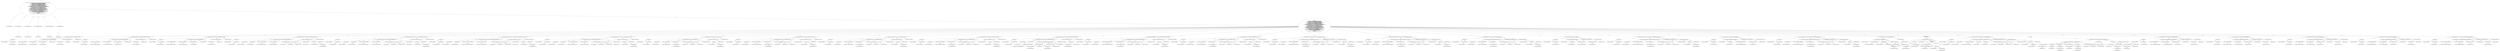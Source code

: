 digraph "Configuration#?,Properties,PrintStream" {
0 [label="2:CtVirtualElement@Configuration" shape=ellipse]
1 [label="2:CtParameterImpl@Properties aProps" shape=ellipse]
2 [label="2:CtTypeReferenceImpl@Properties" shape=ellipse]
3 [label="2:CtParameterImpl@PrintStream aLog" shape=ellipse]
4 [label="2:CtTypeReferenceImpl@PrintStream" shape=ellipse]
5 [label="3:CtTypeReferenceImpl@RESyntaxException" shape=ellipse]
6 [label="3:CtPackageReferenceImpl@" shape=ellipse]
7 [label="3:CtTypeReferenceImpl@FileNotFoundException" shape=ellipse]
8 [label="3:CtPackageReferenceImpl@" shape=ellipse]
9 [label="3:CtTypeReferenceImpl@IOException" shape=ellipse]
10 [label="3:CtPackageReferenceImpl@" shape=ellipse]
11 [label="4:CtExecutableReferenceImpl@setParamPat(<unknown>)" shape=ellipse]
12 [label="4:CtTypeReferenceImpl@null" shape=ellipse]
13 [label="4:CtVirtualElement@setParamPat" shape=ellipse]
14 [label="4:CtTypeAccessImpl@PlaceHold" shape=ellipse]
15 [label="4:CtTypeReferenceImpl@PlaceHold" shape=ellipse]
16 [label="4:CtThisAccessImpl@" shape=ellipse]
17 [label="4:CtTypeReferenceImpl@PlaceHold" shape=ellipse]
18 [label="4:CtExecutableReferenceImpl@getProperty()" shape=ellipse]
19 [label="4:CtTypeReferenceImpl@Properties" shape=ellipse]
20 [label="4:CtVirtualElement@getProperty" shape=ellipse]
21 [label="4:CtVariableReadImpl@aProps" shape=ellipse]
22 [label="4:CtParameterReferenceImpl@aProps" shape=ellipse]
23 [label="4:CtTypeAccessImpl@PARAMETER_PATTERN_PROP" shape=ellipse]
24 [label="4:CtTypeReferenceImpl@PARAMETER_PATTERN_PROP" shape=ellipse]
25 [label="4:CtTypeAccessImpl@PARAMETER_PATTERN" shape=ellipse]
26 [label="4:CtTypeReferenceImpl@PARAMETER_PATTERN" shape=ellipse]
27 [label="4:CtInvocationImpl@aProps.getProperty(PARAMETER_PATTERN_PROP, PARAMETER_PATTERN)" shape=ellipse]
28 [label="4:CtInvocationImpl@setParamPat(aProps.getProperty(PARAMETER_PATTERN_PROP, PARAMETER_PATTERN))" shape=ellipse]
29 [label="5:CtExecutableReferenceImpl@setStaticPat(<unknown>)" shape=ellipse]
30 [label="5:CtTypeReferenceImpl@null" shape=ellipse]
31 [label="5:CtVirtualElement@setStaticPat" shape=ellipse]
32 [label="5:CtTypeAccessImpl@PlaceHold" shape=ellipse]
33 [label="5:CtTypeReferenceImpl@PlaceHold" shape=ellipse]
34 [label="5:CtThisAccessImpl@" shape=ellipse]
35 [label="5:CtTypeReferenceImpl@PlaceHold" shape=ellipse]
36 [label="5:CtExecutableReferenceImpl@getProperty()" shape=ellipse]
37 [label="5:CtTypeReferenceImpl@Properties" shape=ellipse]
38 [label="5:CtVirtualElement@getProperty" shape=ellipse]
39 [label="5:CtVariableReadImpl@aProps" shape=ellipse]
40 [label="5:CtParameterReferenceImpl@aProps" shape=ellipse]
41 [label="5:CtTypeAccessImpl@STATIC_PATTERN_PROP" shape=ellipse]
42 [label="5:CtTypeReferenceImpl@STATIC_PATTERN_PROP" shape=ellipse]
43 [label="5:CtTypeAccessImpl@STATIC_PATTERN" shape=ellipse]
44 [label="5:CtTypeReferenceImpl@STATIC_PATTERN" shape=ellipse]
45 [label="5:CtInvocationImpl@aProps.getProperty(STATIC_PATTERN_PROP, STATIC_PATTERN)" shape=ellipse]
46 [label="5:CtInvocationImpl@setStaticPat(aProps.getProperty(STATIC_PATTERN_PROP, STATIC_PATTERN))" shape=ellipse]
47 [label="6:CtExecutableReferenceImpl@setStaticFinalPat(<unknown>)" shape=ellipse]
48 [label="6:CtTypeReferenceImpl@null" shape=ellipse]
49 [label="6:CtVirtualElement@setStaticFinalPat" shape=ellipse]
50 [label="6:CtTypeAccessImpl@PlaceHold" shape=ellipse]
51 [label="6:CtTypeReferenceImpl@PlaceHold" shape=ellipse]
52 [label="6:CtThisAccessImpl@" shape=ellipse]
53 [label="6:CtTypeReferenceImpl@PlaceHold" shape=ellipse]
54 [label="6:CtExecutableReferenceImpl@getProperty()" shape=ellipse]
55 [label="6:CtTypeReferenceImpl@Properties" shape=ellipse]
56 [label="6:CtVirtualElement@getProperty" shape=ellipse]
57 [label="6:CtVariableReadImpl@aProps" shape=ellipse]
58 [label="6:CtParameterReferenceImpl@aProps" shape=ellipse]
59 [label="6:CtTypeAccessImpl@CONST_PATTERN_PROP" shape=ellipse]
60 [label="6:CtTypeReferenceImpl@CONST_PATTERN_PROP" shape=ellipse]
61 [label="6:CtTypeAccessImpl@CONST_PATTERN" shape=ellipse]
62 [label="6:CtTypeReferenceImpl@CONST_PATTERN" shape=ellipse]
63 [label="6:CtInvocationImpl@aProps.getProperty(CONST_PATTERN_PROP, CONST_PATTERN)" shape=ellipse]
64 [label="6:CtInvocationImpl@setStaticFinalPat(aProps.getProperty(CONST_PATTERN_PROP, CONST_PATTERN))" shape=ellipse]
65 [label="7:CtExecutableReferenceImpl@setMemberPat(<unknown>)" shape=ellipse]
66 [label="7:CtTypeReferenceImpl@null" shape=ellipse]
67 [label="7:CtVirtualElement@setMemberPat" shape=ellipse]
68 [label="7:CtTypeAccessImpl@PlaceHold" shape=ellipse]
69 [label="7:CtTypeReferenceImpl@PlaceHold" shape=ellipse]
70 [label="7:CtThisAccessImpl@" shape=ellipse]
71 [label="7:CtTypeReferenceImpl@PlaceHold" shape=ellipse]
72 [label="7:CtExecutableReferenceImpl@getProperty()" shape=ellipse]
73 [label="7:CtTypeReferenceImpl@Properties" shape=ellipse]
74 [label="7:CtVirtualElement@getProperty" shape=ellipse]
75 [label="7:CtVariableReadImpl@aProps" shape=ellipse]
76 [label="7:CtParameterReferenceImpl@aProps" shape=ellipse]
77 [label="7:CtTypeAccessImpl@MEMBER_PATTERN_PROP" shape=ellipse]
78 [label="7:CtTypeReferenceImpl@MEMBER_PATTERN_PROP" shape=ellipse]
79 [label="7:CtTypeAccessImpl@MEMBER_PATTERN" shape=ellipse]
80 [label="7:CtTypeReferenceImpl@MEMBER_PATTERN" shape=ellipse]
81 [label="7:CtInvocationImpl@aProps.getProperty(MEMBER_PATTERN_PROP, MEMBER_PATTERN)" shape=ellipse]
82 [label="7:CtInvocationImpl@setMemberPat(aProps.getProperty(MEMBER_PATTERN_PROP, MEMBER_PATTERN))" shape=ellipse]
83 [label="8:CtExecutableReferenceImpl@setPublicMemberPat(<unknown>)" shape=ellipse]
84 [label="8:CtTypeReferenceImpl@null" shape=ellipse]
85 [label="8:CtVirtualElement@setPublicMemberPat" shape=ellipse]
86 [label="8:CtTypeAccessImpl@PlaceHold" shape=ellipse]
87 [label="8:CtTypeReferenceImpl@PlaceHold" shape=ellipse]
88 [label="8:CtThisAccessImpl@" shape=ellipse]
89 [label="8:CtTypeReferenceImpl@PlaceHold" shape=ellipse]
90 [label="8:CtExecutableReferenceImpl@getProperty()" shape=ellipse]
91 [label="8:CtTypeReferenceImpl@Properties" shape=ellipse]
92 [label="8:CtVirtualElement@getProperty" shape=ellipse]
93 [label="8:CtVariableReadImpl@aProps" shape=ellipse]
94 [label="8:CtParameterReferenceImpl@aProps" shape=ellipse]
95 [label="8:CtTypeAccessImpl@PUBLIC_MEMBER_PATTERN_PROP" shape=ellipse]
96 [label="8:CtTypeReferenceImpl@PUBLIC_MEMBER_PATTERN_PROP" shape=ellipse]
97 [label="8:CtTypeAccessImpl@PUBLIC_MEMBER_PATTERN" shape=ellipse]
98 [label="8:CtTypeReferenceImpl@PUBLIC_MEMBER_PATTERN" shape=ellipse]
99 [label="8:CtInvocationImpl@aProps.getProperty(PUBLIC_MEMBER_PATTERN_PROP, PUBLIC_MEMBER_PATTERN)" shape=ellipse]
100 [label="8:CtInvocationImpl@setPublicMemberPat(aProps.getProperty(PUBLIC_MEMBER_PATTERN_PROP, PUBLIC_MEMBER_PATTERN))" shape=ellipse]
101 [label="9:CtExecutableReferenceImpl@setTypePat(<unknown>)" shape=ellipse]
102 [label="9:CtTypeReferenceImpl@null" shape=ellipse]
103 [label="9:CtVirtualElement@setTypePat" shape=ellipse]
104 [label="9:CtTypeAccessImpl@PlaceHold" shape=ellipse]
105 [label="9:CtTypeReferenceImpl@PlaceHold" shape=ellipse]
106 [label="9:CtThisAccessImpl@" shape=ellipse]
107 [label="9:CtTypeReferenceImpl@PlaceHold" shape=ellipse]
108 [label="9:CtExecutableReferenceImpl@getProperty()" shape=ellipse]
109 [label="9:CtTypeReferenceImpl@Properties" shape=ellipse]
110 [label="9:CtVirtualElement@getProperty" shape=ellipse]
111 [label="9:CtVariableReadImpl@aProps" shape=ellipse]
112 [label="9:CtParameterReferenceImpl@aProps" shape=ellipse]
113 [label="9:CtTypeAccessImpl@TYPE_PATTERN_PROP" shape=ellipse]
114 [label="9:CtTypeReferenceImpl@TYPE_PATTERN_PROP" shape=ellipse]
115 [label="9:CtTypeAccessImpl@TYPE_PATTERN" shape=ellipse]
116 [label="9:CtTypeReferenceImpl@TYPE_PATTERN" shape=ellipse]
117 [label="9:CtInvocationImpl@aProps.getProperty(TYPE_PATTERN_PROP, TYPE_PATTERN)" shape=ellipse]
118 [label="9:CtInvocationImpl@setTypePat(aProps.getProperty(TYPE_PATTERN_PROP, TYPE_PATTERN))" shape=ellipse]
119 [label="10:CtExecutableReferenceImpl@setLocalVarPat(<unknown>)" shape=ellipse]
120 [label="10:CtTypeReferenceImpl@null" shape=ellipse]
121 [label="10:CtVirtualElement@setLocalVarPat" shape=ellipse]
122 [label="10:CtTypeAccessImpl@PlaceHold" shape=ellipse]
123 [label="10:CtTypeReferenceImpl@PlaceHold" shape=ellipse]
124 [label="10:CtThisAccessImpl@" shape=ellipse]
125 [label="10:CtTypeReferenceImpl@PlaceHold" shape=ellipse]
126 [label="10:CtExecutableReferenceImpl@getProperty()" shape=ellipse]
127 [label="10:CtTypeReferenceImpl@Properties" shape=ellipse]
128 [label="10:CtVirtualElement@getProperty" shape=ellipse]
129 [label="10:CtVariableReadImpl@aProps" shape=ellipse]
130 [label="10:CtParameterReferenceImpl@aProps" shape=ellipse]
131 [label="10:CtTypeAccessImpl@LOCAL_VAR_PATTERN_PROP" shape=ellipse]
132 [label="10:CtTypeReferenceImpl@LOCAL_VAR_PATTERN_PROP" shape=ellipse]
133 [label="10:CtTypeAccessImpl@LOCAL_VAR_PATTERN" shape=ellipse]
134 [label="10:CtTypeReferenceImpl@LOCAL_VAR_PATTERN" shape=ellipse]
135 [label="10:CtInvocationImpl@aProps.getProperty(LOCAL_VAR_PATTERN_PROP, LOCAL_VAR_PATTERN)" shape=ellipse]
136 [label="10:CtInvocationImpl@setLocalVarPat(aProps.getProperty(LOCAL_VAR_PATTERN_PROP, LOCAL_VAR_PATTERN))" shape=ellipse]
137 [label="11:CtExecutableReferenceImpl@setMethodPat(<unknown>)" shape=ellipse]
138 [label="11:CtTypeReferenceImpl@null" shape=ellipse]
139 [label="11:CtVirtualElement@setMethodPat" shape=ellipse]
140 [label="11:CtTypeAccessImpl@PlaceHold" shape=ellipse]
141 [label="11:CtTypeReferenceImpl@PlaceHold" shape=ellipse]
142 [label="11:CtThisAccessImpl@" shape=ellipse]
143 [label="11:CtTypeReferenceImpl@PlaceHold" shape=ellipse]
144 [label="11:CtExecutableReferenceImpl@getProperty()" shape=ellipse]
145 [label="11:CtTypeReferenceImpl@Properties" shape=ellipse]
146 [label="11:CtVirtualElement@getProperty" shape=ellipse]
147 [label="11:CtVariableReadImpl@aProps" shape=ellipse]
148 [label="11:CtParameterReferenceImpl@aProps" shape=ellipse]
149 [label="11:CtTypeAccessImpl@METHOD_PATTERN_PROP" shape=ellipse]
150 [label="11:CtTypeReferenceImpl@METHOD_PATTERN_PROP" shape=ellipse]
151 [label="11:CtTypeAccessImpl@METHOD_PATTERN" shape=ellipse]
152 [label="11:CtTypeReferenceImpl@METHOD_PATTERN" shape=ellipse]
153 [label="11:CtInvocationImpl@aProps.getProperty(METHOD_PATTERN_PROP, METHOD_PATTERN)" shape=ellipse]
154 [label="11:CtInvocationImpl@setMethodPat(aProps.getProperty(METHOD_PATTERN_PROP, METHOD_PATTERN))" shape=ellipse]
155 [label="12:CtExecutableReferenceImpl@setMaxLineLength(<unknown>)" shape=ellipse]
156 [label="12:CtTypeReferenceImpl@null" shape=ellipse]
157 [label="12:CtVirtualElement@setMaxLineLength" shape=ellipse]
158 [label="12:CtTypeAccessImpl@PlaceHold" shape=ellipse]
159 [label="12:CtTypeReferenceImpl@PlaceHold" shape=ellipse]
160 [label="12:CtThisAccessImpl@" shape=ellipse]
161 [label="12:CtTypeReferenceImpl@PlaceHold" shape=ellipse]
162 [label="12:CtExecutableReferenceImpl@getIntProperty(<unknown>,<unknown>,<unknown>,<unknown>)" shape=ellipse]
163 [label="12:CtTypeReferenceImpl@null" shape=ellipse]
164 [label="12:CtTypeReferenceImpl@null" shape=ellipse]
165 [label="12:CtTypeReferenceImpl@null" shape=ellipse]
166 [label="12:CtTypeReferenceImpl@null" shape=ellipse]
167 [label="12:CtVirtualElement@getIntProperty" shape=ellipse]
168 [label="12:CtTypeAccessImpl@PlaceHold" shape=ellipse]
169 [label="12:CtTypeReferenceImpl@PlaceHold" shape=ellipse]
170 [label="12:CtThisAccessImpl@" shape=ellipse]
171 [label="12:CtTypeReferenceImpl@PlaceHold" shape=ellipse]
172 [label="12:CtVariableReadImpl@aProps" shape=ellipse]
173 [label="12:CtParameterReferenceImpl@aProps" shape=ellipse]
174 [label="12:CtVariableReadImpl@aLog" shape=ellipse]
175 [label="12:CtParameterReferenceImpl@aLog" shape=ellipse]
176 [label="12:CtTypeAccessImpl@MAX_LINE_LENGTH_PROP" shape=ellipse]
177 [label="12:CtTypeReferenceImpl@MAX_LINE_LENGTH_PROP" shape=ellipse]
178 [label="12:CtTypeAccessImpl@MAX_LINE_LENGTH" shape=ellipse]
179 [label="12:CtTypeReferenceImpl@MAX_LINE_LENGTH" shape=ellipse]
180 [label="12:CtInvocationImpl@getIntProperty(aProps, aLog, MAX_LINE_LENGTH_PROP, MAX_LINE_LENGTH)" shape=ellipse]
181 [label="12:CtInvocationImpl@setMaxLineLength(getIntProperty(aProps, aLog, MAX_LINE_LENGTH_PROP, MAX_LINE_LENGTH))" shape=ellipse]
182 [label="13:CtExecutableReferenceImpl@setMaxMethodLength(<unknown>)" shape=ellipse]
183 [label="13:CtTypeReferenceImpl@null" shape=ellipse]
184 [label="13:CtVirtualElement@setMaxMethodLength" shape=ellipse]
185 [label="13:CtTypeAccessImpl@PlaceHold" shape=ellipse]
186 [label="13:CtTypeReferenceImpl@PlaceHold" shape=ellipse]
187 [label="13:CtThisAccessImpl@" shape=ellipse]
188 [label="13:CtTypeReferenceImpl@PlaceHold" shape=ellipse]
189 [label="13:CtExecutableReferenceImpl@getIntProperty(<unknown>,<unknown>,<unknown>,<unknown>)" shape=ellipse]
190 [label="13:CtTypeReferenceImpl@null" shape=ellipse]
191 [label="13:CtTypeReferenceImpl@null" shape=ellipse]
192 [label="13:CtTypeReferenceImpl@null" shape=ellipse]
193 [label="13:CtTypeReferenceImpl@null" shape=ellipse]
194 [label="13:CtVirtualElement@getIntProperty" shape=ellipse]
195 [label="13:CtTypeAccessImpl@PlaceHold" shape=ellipse]
196 [label="13:CtTypeReferenceImpl@PlaceHold" shape=ellipse]
197 [label="13:CtThisAccessImpl@" shape=ellipse]
198 [label="13:CtTypeReferenceImpl@PlaceHold" shape=ellipse]
199 [label="13:CtVariableReadImpl@aProps" shape=ellipse]
200 [label="13:CtParameterReferenceImpl@aProps" shape=ellipse]
201 [label="13:CtVariableReadImpl@aLog" shape=ellipse]
202 [label="13:CtParameterReferenceImpl@aLog" shape=ellipse]
203 [label="13:CtTypeAccessImpl@MAX_METHOD_LENGTH_PROP" shape=ellipse]
204 [label="13:CtTypeReferenceImpl@MAX_METHOD_LENGTH_PROP" shape=ellipse]
205 [label="13:CtTypeAccessImpl@MAX_METHOD_LENGTH" shape=ellipse]
206 [label="13:CtTypeReferenceImpl@MAX_METHOD_LENGTH" shape=ellipse]
207 [label="13:CtInvocationImpl@getIntProperty(aProps, aLog, MAX_METHOD_LENGTH_PROP, MAX_METHOD_LENGTH)" shape=ellipse]
208 [label="13:CtInvocationImpl@setMaxMethodLength(getIntProperty(aProps, aLog, MAX_METHOD_LENGTH_PROP, MAX_METHOD_LENGTH))" shape=ellipse]
209 [label="14:CtExecutableReferenceImpl@setMaxConstructorLength(<unknown>)" shape=ellipse]
210 [label="14:CtTypeReferenceImpl@null" shape=ellipse]
211 [label="14:CtVirtualElement@setMaxConstructorLength" shape=ellipse]
212 [label="14:CtTypeAccessImpl@PlaceHold" shape=ellipse]
213 [label="14:CtTypeReferenceImpl@PlaceHold" shape=ellipse]
214 [label="14:CtThisAccessImpl@" shape=ellipse]
215 [label="14:CtTypeReferenceImpl@PlaceHold" shape=ellipse]
216 [label="15:CtExecutableReferenceImpl@getIntProperty(<unknown>,<unknown>,<unknown>,<unknown>)" shape=ellipse]
217 [label="15:CtTypeReferenceImpl@null" shape=ellipse]
218 [label="15:CtTypeReferenceImpl@null" shape=ellipse]
219 [label="15:CtTypeReferenceImpl@null" shape=ellipse]
220 [label="15:CtTypeReferenceImpl@null" shape=ellipse]
221 [label="15:CtVirtualElement@getIntProperty" shape=ellipse]
222 [label="15:CtTypeAccessImpl@PlaceHold" shape=ellipse]
223 [label="15:CtTypeReferenceImpl@PlaceHold" shape=ellipse]
224 [label="15:CtThisAccessImpl@" shape=ellipse]
225 [label="15:CtTypeReferenceImpl@PlaceHold" shape=ellipse]
226 [label="15:CtVariableReadImpl@aProps" shape=ellipse]
227 [label="15:CtParameterReferenceImpl@aProps" shape=ellipse]
228 [label="15:CtVariableReadImpl@aLog" shape=ellipse]
229 [label="15:CtParameterReferenceImpl@aLog" shape=ellipse]
230 [label="15:CtTypeAccessImpl@MAX_CONSTRUCTOR_LENGTH_PROP" shape=ellipse]
231 [label="15:CtTypeReferenceImpl@MAX_CONSTRUCTOR_LENGTH_PROP" shape=ellipse]
232 [label="15:CtTypeAccessImpl@MAX_CONSTRUCTOR_LENGTH" shape=ellipse]
233 [label="15:CtTypeReferenceImpl@MAX_CONSTRUCTOR_LENGTH" shape=ellipse]
234 [label="15:CtInvocationImpl@getIntProperty(aProps, aLog, MAX_CONSTRUCTOR_LENGTH_PROP, MAX_CONSTRUCTOR_LENGTH)" shape=ellipse]
235 [label="14:CtInvocationImpl@setMaxConstructorLength(getIntProperty(aProps, aLog, MAX_CONSTRUCTOR_LENGTH_PROP, MAX_CONSTRUCTOR_LENGTH))" shape=ellipse]
236 [label="16:CtExecutableReferenceImpl@setMaxFileLength(<unknown>)" shape=ellipse]
237 [label="16:CtTypeReferenceImpl@null" shape=ellipse]
238 [label="16:CtVirtualElement@setMaxFileLength" shape=ellipse]
239 [label="16:CtTypeAccessImpl@PlaceHold" shape=ellipse]
240 [label="16:CtTypeReferenceImpl@PlaceHold" shape=ellipse]
241 [label="16:CtThisAccessImpl@" shape=ellipse]
242 [label="16:CtTypeReferenceImpl@PlaceHold" shape=ellipse]
243 [label="16:CtExecutableReferenceImpl@getIntProperty(<unknown>,<unknown>,<unknown>,<unknown>)" shape=ellipse]
244 [label="16:CtTypeReferenceImpl@null" shape=ellipse]
245 [label="16:CtTypeReferenceImpl@null" shape=ellipse]
246 [label="16:CtTypeReferenceImpl@null" shape=ellipse]
247 [label="16:CtTypeReferenceImpl@null" shape=ellipse]
248 [label="16:CtVirtualElement@getIntProperty" shape=ellipse]
249 [label="16:CtTypeAccessImpl@PlaceHold" shape=ellipse]
250 [label="16:CtTypeReferenceImpl@PlaceHold" shape=ellipse]
251 [label="16:CtThisAccessImpl@" shape=ellipse]
252 [label="16:CtTypeReferenceImpl@PlaceHold" shape=ellipse]
253 [label="16:CtVariableReadImpl@aProps" shape=ellipse]
254 [label="16:CtParameterReferenceImpl@aProps" shape=ellipse]
255 [label="16:CtVariableReadImpl@aLog" shape=ellipse]
256 [label="16:CtParameterReferenceImpl@aLog" shape=ellipse]
257 [label="16:CtTypeAccessImpl@MAX_FILE_LENGTH_PROP" shape=ellipse]
258 [label="16:CtTypeReferenceImpl@MAX_FILE_LENGTH_PROP" shape=ellipse]
259 [label="16:CtTypeAccessImpl@MAX_FILE_LENGTH" shape=ellipse]
260 [label="16:CtTypeReferenceImpl@MAX_FILE_LENGTH" shape=ellipse]
261 [label="16:CtInvocationImpl@getIntProperty(aProps, aLog, MAX_FILE_LENGTH_PROP, MAX_FILE_LENGTH)" shape=ellipse]
262 [label="16:CtInvocationImpl@setMaxFileLength(getIntProperty(aProps, aLog, MAX_FILE_LENGTH_PROP, MAX_FILE_LENGTH))" shape=ellipse]
263 [label="17:CtExecutableReferenceImpl@setAllowTabs(<unknown>)" shape=ellipse]
264 [label="17:CtTypeReferenceImpl@null" shape=ellipse]
265 [label="17:CtVirtualElement@setAllowTabs" shape=ellipse]
266 [label="17:CtTypeAccessImpl@PlaceHold" shape=ellipse]
267 [label="17:CtTypeReferenceImpl@PlaceHold" shape=ellipse]
268 [label="17:CtThisAccessImpl@" shape=ellipse]
269 [label="17:CtTypeReferenceImpl@PlaceHold" shape=ellipse]
270 [label="17:CtExecutableReferenceImpl@getBooleanProperty(<unknown>,<unknown>,<unknown>)" shape=ellipse]
271 [label="17:CtTypeReferenceImpl@null" shape=ellipse]
272 [label="17:CtTypeReferenceImpl@null" shape=ellipse]
273 [label="17:CtTypeReferenceImpl@null" shape=ellipse]
274 [label="17:CtVirtualElement@getBooleanProperty" shape=ellipse]
275 [label="17:CtTypeAccessImpl@PlaceHold" shape=ellipse]
276 [label="17:CtTypeReferenceImpl@PlaceHold" shape=ellipse]
277 [label="17:CtThisAccessImpl@" shape=ellipse]
278 [label="17:CtTypeReferenceImpl@PlaceHold" shape=ellipse]
279 [label="17:CtVariableReadImpl@aProps" shape=ellipse]
280 [label="17:CtParameterReferenceImpl@aProps" shape=ellipse]
281 [label="17:CtTypeAccessImpl@ALLOW_TABS_PROP" shape=ellipse]
282 [label="17:CtTypeReferenceImpl@ALLOW_TABS_PROP" shape=ellipse]
283 [label="17:CtFieldReferenceImpl@mAllowTabs" shape=ellipse]
284 [label="17:CtTypeReferenceImpl@PlaceHold" shape=ellipse]
285 [label="17:CtFieldReadImpl@mAllowTabs" shape=ellipse]
286 [label="17:CtInvocationImpl@getBooleanProperty(aProps, ALLOW_TABS_PROP, mAllowTabs)" shape=ellipse]
287 [label="17:CtInvocationImpl@setAllowTabs(getBooleanProperty(aProps, ALLOW_TABS_PROP, mAllowTabs))" shape=ellipse]
288 [label="18:CtExecutableReferenceImpl@setAllowProtected(<unknown>)" shape=ellipse]
289 [label="18:CtTypeReferenceImpl@null" shape=ellipse]
290 [label="18:CtVirtualElement@setAllowProtected" shape=ellipse]
291 [label="18:CtTypeAccessImpl@PlaceHold" shape=ellipse]
292 [label="18:CtTypeReferenceImpl@PlaceHold" shape=ellipse]
293 [label="18:CtThisAccessImpl@" shape=ellipse]
294 [label="18:CtTypeReferenceImpl@PlaceHold" shape=ellipse]
295 [label="18:CtExecutableReferenceImpl@getBooleanProperty(<unknown>,<unknown>,<unknown>)" shape=ellipse]
296 [label="18:CtTypeReferenceImpl@null" shape=ellipse]
297 [label="18:CtTypeReferenceImpl@null" shape=ellipse]
298 [label="18:CtTypeReferenceImpl@null" shape=ellipse]
299 [label="18:CtVirtualElement@getBooleanProperty" shape=ellipse]
300 [label="18:CtTypeAccessImpl@PlaceHold" shape=ellipse]
301 [label="18:CtTypeReferenceImpl@PlaceHold" shape=ellipse]
302 [label="18:CtThisAccessImpl@" shape=ellipse]
303 [label="18:CtTypeReferenceImpl@PlaceHold" shape=ellipse]
304 [label="18:CtVariableReadImpl@aProps" shape=ellipse]
305 [label="18:CtParameterReferenceImpl@aProps" shape=ellipse]
306 [label="18:CtTypeAccessImpl@ALLOW_PROTECTED_PROP" shape=ellipse]
307 [label="18:CtTypeReferenceImpl@ALLOW_PROTECTED_PROP" shape=ellipse]
308 [label="18:CtFieldReferenceImpl@mAllowProtected" shape=ellipse]
309 [label="18:CtTypeReferenceImpl@PlaceHold" shape=ellipse]
310 [label="18:CtFieldReadImpl@mAllowProtected" shape=ellipse]
311 [label="18:CtInvocationImpl@getBooleanProperty(aProps, ALLOW_PROTECTED_PROP, mAllowProtected)" shape=ellipse]
312 [label="18:CtInvocationImpl@setAllowProtected(getBooleanProperty(aProps, ALLOW_PROTECTED_PROP, mAllowProtected))" shape=ellipse]
313 [label="19:CtExecutableReferenceImpl@setAllowPackage(<unknown>)" shape=ellipse]
314 [label="19:CtTypeReferenceImpl@null" shape=ellipse]
315 [label="19:CtVirtualElement@setAllowPackage" shape=ellipse]
316 [label="19:CtTypeAccessImpl@PlaceHold" shape=ellipse]
317 [label="19:CtTypeReferenceImpl@PlaceHold" shape=ellipse]
318 [label="19:CtThisAccessImpl@" shape=ellipse]
319 [label="19:CtTypeReferenceImpl@PlaceHold" shape=ellipse]
320 [label="19:CtExecutableReferenceImpl@getBooleanProperty(<unknown>,<unknown>,<unknown>)" shape=ellipse]
321 [label="19:CtTypeReferenceImpl@null" shape=ellipse]
322 [label="19:CtTypeReferenceImpl@null" shape=ellipse]
323 [label="19:CtTypeReferenceImpl@null" shape=ellipse]
324 [label="19:CtVirtualElement@getBooleanProperty" shape=ellipse]
325 [label="19:CtTypeAccessImpl@PlaceHold" shape=ellipse]
326 [label="19:CtTypeReferenceImpl@PlaceHold" shape=ellipse]
327 [label="19:CtThisAccessImpl@" shape=ellipse]
328 [label="19:CtTypeReferenceImpl@PlaceHold" shape=ellipse]
329 [label="19:CtVariableReadImpl@aProps" shape=ellipse]
330 [label="19:CtParameterReferenceImpl@aProps" shape=ellipse]
331 [label="19:CtTypeAccessImpl@ALLOW_PACKAGE_PROP" shape=ellipse]
332 [label="19:CtTypeReferenceImpl@ALLOW_PACKAGE_PROP" shape=ellipse]
333 [label="19:CtFieldReferenceImpl@mAllowPackage" shape=ellipse]
334 [label="19:CtTypeReferenceImpl@PlaceHold" shape=ellipse]
335 [label="19:CtFieldReadImpl@mAllowPackage" shape=ellipse]
336 [label="19:CtInvocationImpl@getBooleanProperty(aProps, ALLOW_PACKAGE_PROP, mAllowPackage)" shape=ellipse]
337 [label="19:CtInvocationImpl@setAllowPackage(getBooleanProperty(aProps, ALLOW_PACKAGE_PROP, mAllowPackage))" shape=ellipse]
338 [label="20:CtExecutableReferenceImpl@setAllowNoAuthor(<unknown>)" shape=ellipse]
339 [label="20:CtTypeReferenceImpl@null" shape=ellipse]
340 [label="20:CtVirtualElement@setAllowNoAuthor" shape=ellipse]
341 [label="20:CtTypeAccessImpl@PlaceHold" shape=ellipse]
342 [label="20:CtTypeReferenceImpl@PlaceHold" shape=ellipse]
343 [label="20:CtThisAccessImpl@" shape=ellipse]
344 [label="20:CtTypeReferenceImpl@PlaceHold" shape=ellipse]
345 [label="20:CtExecutableReferenceImpl@getBooleanProperty(<unknown>,<unknown>,<unknown>)" shape=ellipse]
346 [label="20:CtTypeReferenceImpl@null" shape=ellipse]
347 [label="20:CtTypeReferenceImpl@null" shape=ellipse]
348 [label="20:CtTypeReferenceImpl@null" shape=ellipse]
349 [label="20:CtVirtualElement@getBooleanProperty" shape=ellipse]
350 [label="20:CtTypeAccessImpl@PlaceHold" shape=ellipse]
351 [label="20:CtTypeReferenceImpl@PlaceHold" shape=ellipse]
352 [label="20:CtThisAccessImpl@" shape=ellipse]
353 [label="20:CtTypeReferenceImpl@PlaceHold" shape=ellipse]
354 [label="20:CtVariableReadImpl@aProps" shape=ellipse]
355 [label="20:CtParameterReferenceImpl@aProps" shape=ellipse]
356 [label="20:CtTypeAccessImpl@ALLOW_NO_AUTHOR_PROP" shape=ellipse]
357 [label="20:CtTypeReferenceImpl@ALLOW_NO_AUTHOR_PROP" shape=ellipse]
358 [label="20:CtFieldReferenceImpl@mAllowNoAuthor" shape=ellipse]
359 [label="20:CtTypeReferenceImpl@PlaceHold" shape=ellipse]
360 [label="20:CtFieldReadImpl@mAllowNoAuthor" shape=ellipse]
361 [label="20:CtInvocationImpl@getBooleanProperty(aProps, ALLOW_NO_AUTHOR_PROP, mAllowNoAuthor)" shape=ellipse]
362 [label="20:CtInvocationImpl@setAllowNoAuthor(getBooleanProperty(aProps, ALLOW_NO_AUTHOR_PROP, mAllowNoAuthor))" shape=ellipse]
363 [label="21:CtExecutableReferenceImpl@setJavadocScope(<unknown>)" shape=ellipse]
364 [label="21:CtTypeReferenceImpl@null" shape=ellipse]
365 [label="21:CtVirtualElement@setJavadocScope" shape=ellipse]
366 [label="21:CtTypeAccessImpl@PlaceHold" shape=ellipse]
367 [label="21:CtTypeReferenceImpl@PlaceHold" shape=ellipse]
368 [label="21:CtThisAccessImpl@" shape=ellipse]
369 [label="21:CtTypeReferenceImpl@PlaceHold" shape=ellipse]
370 [label="22:CtExecutableReferenceImpl@getInstance()" shape=ellipse]
371 [label="22:CtTypeReferenceImpl@Scope" shape=ellipse]
372 [label="22:CtVirtualElement@getInstance" shape=ellipse]
373 [label="22:CtTypeAccessImpl@Scope" shape=ellipse]
374 [label="22:CtTypeReferenceImpl@Scope" shape=ellipse]
375 [label="22:CtExecutableReferenceImpl@getProperty()" shape=ellipse]
376 [label="22:CtTypeReferenceImpl@Properties" shape=ellipse]
377 [label="22:CtVirtualElement@getProperty" shape=ellipse]
378 [label="22:CtVariableReadImpl@aProps" shape=ellipse]
379 [label="22:CtParameterReferenceImpl@aProps" shape=ellipse]
380 [label="22:CtTypeAccessImpl@JAVADOC_CHECKSCOPE_PROP" shape=ellipse]
381 [label="22:CtTypeReferenceImpl@JAVADOC_CHECKSCOPE_PROP" shape=ellipse]
382 [label="22:CtExecutableReferenceImpl@getName()" shape=ellipse]
383 [label="22:CtTypeReferenceImpl@PRIVATE" shape=ellipse]
384 [label="22:CtVirtualElement@getName" shape=ellipse]
385 [label="22:CtTypeAccessImpl@PRIVATE" shape=ellipse]
386 [label="22:CtTypeReferenceImpl@PRIVATE" shape=ellipse]
387 [label="22:CtInvocationImpl@PRIVATE.getName()" shape=ellipse]
388 [label="22:CtInvocationImpl@aProps.getProperty(JAVADOC_CHECKSCOPE_PROP, PRIVATE.getName())" shape=ellipse]
389 [label="22:CtInvocationImpl@Scope.getInstance(aProps.getProperty(JAVADOC_CHECKSCOPE_PROP, PRIVATE.getName()))" shape=ellipse]
390 [label="21:CtInvocationImpl@setJavadocScope(Scope.getInstance(aProps.getProperty(JAVADOC_CHECKSCOPE_PROP, PRIVATE.getName())))" shape=ellipse]
391 [label="23:CtExecutableReferenceImpl@setRequirePackageHtml(<unknown>)" shape=ellipse]
392 [label="23:CtTypeReferenceImpl@null" shape=ellipse]
393 [label="23:CtVirtualElement@setRequirePackageHtml" shape=ellipse]
394 [label="23:CtTypeAccessImpl@PlaceHold" shape=ellipse]
395 [label="23:CtTypeReferenceImpl@PlaceHold" shape=ellipse]
396 [label="23:CtThisAccessImpl@" shape=ellipse]
397 [label="23:CtTypeReferenceImpl@PlaceHold" shape=ellipse]
398 [label="24:CtExecutableReferenceImpl@getBooleanProperty(<unknown>,<unknown>,<unknown>)" shape=ellipse]
399 [label="24:CtTypeReferenceImpl@null" shape=ellipse]
400 [label="24:CtTypeReferenceImpl@null" shape=ellipse]
401 [label="24:CtTypeReferenceImpl@null" shape=ellipse]
402 [label="24:CtVirtualElement@getBooleanProperty" shape=ellipse]
403 [label="24:CtTypeAccessImpl@PlaceHold" shape=ellipse]
404 [label="24:CtTypeReferenceImpl@PlaceHold" shape=ellipse]
405 [label="24:CtThisAccessImpl@" shape=ellipse]
406 [label="24:CtTypeReferenceImpl@PlaceHold" shape=ellipse]
407 [label="24:CtVariableReadImpl@aProps" shape=ellipse]
408 [label="24:CtParameterReferenceImpl@aProps" shape=ellipse]
409 [label="24:CtTypeAccessImpl@REQUIRE_PACKAGE_HTML_PROP" shape=ellipse]
410 [label="24:CtTypeReferenceImpl@REQUIRE_PACKAGE_HTML_PROP" shape=ellipse]
411 [label="24:CtFieldReferenceImpl@mRequirePackageHtml" shape=ellipse]
412 [label="24:CtTypeReferenceImpl@PlaceHold" shape=ellipse]
413 [label="24:CtFieldReadImpl@mRequirePackageHtml" shape=ellipse]
414 [label="24:CtInvocationImpl@getBooleanProperty(aProps, REQUIRE_PACKAGE_HTML_PROP, mRequirePackageHtml)" shape=ellipse]
415 [label="23:CtInvocationImpl@setRequirePackageHtml(getBooleanProperty(aProps, REQUIRE_PACKAGE_HTML_PROP, mRequirePackageHtml))" shape=ellipse]
416 [label="25:CtExecutableReferenceImpl@setIgnoreImports(<unknown>)" shape=ellipse]
417 [label="25:CtTypeReferenceImpl@null" shape=ellipse]
418 [label="25:CtVirtualElement@setIgnoreImports" shape=ellipse]
419 [label="25:CtTypeAccessImpl@PlaceHold" shape=ellipse]
420 [label="25:CtTypeReferenceImpl@PlaceHold" shape=ellipse]
421 [label="25:CtThisAccessImpl@" shape=ellipse]
422 [label="25:CtTypeReferenceImpl@PlaceHold" shape=ellipse]
423 [label="25:CtExecutableReferenceImpl@getBooleanProperty(<unknown>,<unknown>,<unknown>)" shape=ellipse]
424 [label="25:CtTypeReferenceImpl@null" shape=ellipse]
425 [label="25:CtTypeReferenceImpl@null" shape=ellipse]
426 [label="25:CtTypeReferenceImpl@null" shape=ellipse]
427 [label="25:CtVirtualElement@getBooleanProperty" shape=ellipse]
428 [label="25:CtTypeAccessImpl@PlaceHold" shape=ellipse]
429 [label="25:CtTypeReferenceImpl@PlaceHold" shape=ellipse]
430 [label="25:CtThisAccessImpl@" shape=ellipse]
431 [label="25:CtTypeReferenceImpl@PlaceHold" shape=ellipse]
432 [label="25:CtVariableReadImpl@aProps" shape=ellipse]
433 [label="25:CtParameterReferenceImpl@aProps" shape=ellipse]
434 [label="25:CtTypeAccessImpl@IGNORE_IMPORTS_PROP" shape=ellipse]
435 [label="25:CtTypeReferenceImpl@IGNORE_IMPORTS_PROP" shape=ellipse]
436 [label="25:CtFieldReferenceImpl@mIgnoreImports" shape=ellipse]
437 [label="25:CtTypeReferenceImpl@PlaceHold" shape=ellipse]
438 [label="25:CtFieldReadImpl@mIgnoreImports" shape=ellipse]
439 [label="25:CtInvocationImpl@getBooleanProperty(aProps, IGNORE_IMPORTS_PROP, mIgnoreImports)" shape=ellipse]
440 [label="25:CtInvocationImpl@setIgnoreImports(getBooleanProperty(aProps, IGNORE_IMPORTS_PROP, mIgnoreImports))" shape=ellipse]
441 [label="26:CtExecutableReferenceImpl@setIgnoreWhitespace(<unknown>)" shape=ellipse]
442 [label="26:CtTypeReferenceImpl@null" shape=ellipse]
443 [label="26:CtVirtualElement@setIgnoreWhitespace" shape=ellipse]
444 [label="26:CtTypeAccessImpl@PlaceHold" shape=ellipse]
445 [label="26:CtTypeReferenceImpl@PlaceHold" shape=ellipse]
446 [label="26:CtThisAccessImpl@" shape=ellipse]
447 [label="26:CtTypeReferenceImpl@PlaceHold" shape=ellipse]
448 [label="26:CtExecutableReferenceImpl@getBooleanProperty(<unknown>,<unknown>,<unknown>)" shape=ellipse]
449 [label="26:CtTypeReferenceImpl@null" shape=ellipse]
450 [label="26:CtTypeReferenceImpl@null" shape=ellipse]
451 [label="26:CtTypeReferenceImpl@null" shape=ellipse]
452 [label="26:CtVirtualElement@getBooleanProperty" shape=ellipse]
453 [label="26:CtTypeAccessImpl@PlaceHold" shape=ellipse]
454 [label="26:CtTypeReferenceImpl@PlaceHold" shape=ellipse]
455 [label="26:CtThisAccessImpl@" shape=ellipse]
456 [label="26:CtTypeReferenceImpl@PlaceHold" shape=ellipse]
457 [label="26:CtVariableReadImpl@aProps" shape=ellipse]
458 [label="26:CtParameterReferenceImpl@aProps" shape=ellipse]
459 [label="26:CtTypeAccessImpl@IGNORE_WHITESPACE_PROP" shape=ellipse]
460 [label="26:CtTypeReferenceImpl@IGNORE_WHITESPACE_PROP" shape=ellipse]
461 [label="26:CtFieldReferenceImpl@mIgnoreWhitespace" shape=ellipse]
462 [label="26:CtTypeReferenceImpl@PlaceHold" shape=ellipse]
463 [label="26:CtFieldReadImpl@mIgnoreWhitespace" shape=ellipse]
464 [label="26:CtInvocationImpl@getBooleanProperty(aProps, IGNORE_WHITESPACE_PROP, mIgnoreWhitespace)" shape=ellipse]
465 [label="26:CtInvocationImpl@setIgnoreWhitespace(getBooleanProperty(aProps, IGNORE_WHITESPACE_PROP, mIgnoreWhitespace))" shape=ellipse]
466 [label="27:CtExecutableReferenceImpl@setIgnoreCastWhitespace(<unknown>)" shape=ellipse]
467 [label="27:CtTypeReferenceImpl@null" shape=ellipse]
468 [label="27:CtVirtualElement@setIgnoreCastWhitespace" shape=ellipse]
469 [label="27:CtTypeAccessImpl@PlaceHold" shape=ellipse]
470 [label="27:CtTypeReferenceImpl@PlaceHold" shape=ellipse]
471 [label="27:CtThisAccessImpl@" shape=ellipse]
472 [label="27:CtTypeReferenceImpl@PlaceHold" shape=ellipse]
473 [label="28:CtExecutableReferenceImpl@getBooleanProperty(<unknown>,<unknown>,<unknown>)" shape=ellipse]
474 [label="28:CtTypeReferenceImpl@null" shape=ellipse]
475 [label="28:CtTypeReferenceImpl@null" shape=ellipse]
476 [label="28:CtTypeReferenceImpl@null" shape=ellipse]
477 [label="28:CtVirtualElement@getBooleanProperty" shape=ellipse]
478 [label="28:CtTypeAccessImpl@PlaceHold" shape=ellipse]
479 [label="28:CtTypeReferenceImpl@PlaceHold" shape=ellipse]
480 [label="28:CtThisAccessImpl@" shape=ellipse]
481 [label="28:CtTypeReferenceImpl@PlaceHold" shape=ellipse]
482 [label="28:CtVariableReadImpl@aProps" shape=ellipse]
483 [label="28:CtParameterReferenceImpl@aProps" shape=ellipse]
484 [label="28:CtTypeAccessImpl@IGNORE_CAST_WHITESPACE_PROP" shape=ellipse]
485 [label="28:CtTypeReferenceImpl@IGNORE_CAST_WHITESPACE_PROP" shape=ellipse]
486 [label="28:CtFieldReferenceImpl@mIgnoreCastWhitespace" shape=ellipse]
487 [label="28:CtTypeReferenceImpl@PlaceHold" shape=ellipse]
488 [label="28:CtFieldReadImpl@mIgnoreCastWhitespace" shape=ellipse]
489 [label="28:CtInvocationImpl@getBooleanProperty(aProps, IGNORE_CAST_WHITESPACE_PROP, mIgnoreCastWhitespace)" shape=ellipse]
490 [label="27:CtInvocationImpl@setIgnoreCastWhitespace(getBooleanProperty(aProps, IGNORE_CAST_WHITESPACE_PROP, mIgnoreCastWhitespace))" shape=ellipse]
491 [label="29:CtExecutableReferenceImpl@setIgnoreBraces(<unknown>)" shape=ellipse]
492 [label="29:CtTypeReferenceImpl@null" shape=ellipse]
493 [label="29:CtVirtualElement@setIgnoreBraces" shape=ellipse]
494 [label="29:CtTypeAccessImpl@PlaceHold" shape=ellipse]
495 [label="29:CtTypeReferenceImpl@PlaceHold" shape=ellipse]
496 [label="29:CtThisAccessImpl@" shape=ellipse]
497 [label="29:CtTypeReferenceImpl@PlaceHold" shape=ellipse]
498 [label="29:CtExecutableReferenceImpl@getBooleanProperty(<unknown>,<unknown>,<unknown>)" shape=ellipse]
499 [label="29:CtTypeReferenceImpl@null" shape=ellipse]
500 [label="29:CtTypeReferenceImpl@null" shape=ellipse]
501 [label="29:CtTypeReferenceImpl@null" shape=ellipse]
502 [label="29:CtVirtualElement@getBooleanProperty" shape=ellipse]
503 [label="29:CtTypeAccessImpl@PlaceHold" shape=ellipse]
504 [label="29:CtTypeReferenceImpl@PlaceHold" shape=ellipse]
505 [label="29:CtThisAccessImpl@" shape=ellipse]
506 [label="29:CtTypeReferenceImpl@PlaceHold" shape=ellipse]
507 [label="29:CtVariableReadImpl@aProps" shape=ellipse]
508 [label="29:CtParameterReferenceImpl@aProps" shape=ellipse]
509 [label="29:CtTypeAccessImpl@IGNORE_BRACES_PROP" shape=ellipse]
510 [label="29:CtTypeReferenceImpl@IGNORE_BRACES_PROP" shape=ellipse]
511 [label="29:CtFieldReferenceImpl@mIgnoreBraces" shape=ellipse]
512 [label="29:CtTypeReferenceImpl@PlaceHold" shape=ellipse]
513 [label="29:CtFieldReadImpl@mIgnoreBraces" shape=ellipse]
514 [label="29:CtInvocationImpl@getBooleanProperty(aProps, IGNORE_BRACES_PROP, mIgnoreBraces)" shape=ellipse]
515 [label="29:CtInvocationImpl@setIgnoreBraces(getBooleanProperty(aProps, IGNORE_BRACES_PROP, mIgnoreBraces))" shape=ellipse]
516 [label="30:CtExecutableReferenceImpl@setCacheFile(<unknown>)" shape=ellipse]
517 [label="30:CtTypeReferenceImpl@null" shape=ellipse]
518 [label="30:CtVirtualElement@setCacheFile" shape=ellipse]
519 [label="30:CtTypeAccessImpl@PlaceHold" shape=ellipse]
520 [label="30:CtTypeReferenceImpl@PlaceHold" shape=ellipse]
521 [label="30:CtThisAccessImpl@" shape=ellipse]
522 [label="30:CtTypeReferenceImpl@PlaceHold" shape=ellipse]
523 [label="30:CtExecutableReferenceImpl@getProperty()" shape=ellipse]
524 [label="30:CtTypeReferenceImpl@Properties" shape=ellipse]
525 [label="30:CtVirtualElement@getProperty" shape=ellipse]
526 [label="30:CtVariableReadImpl@aProps" shape=ellipse]
527 [label="30:CtParameterReferenceImpl@aProps" shape=ellipse]
528 [label="30:CtTypeAccessImpl@CACHE_FILE_PROP" shape=ellipse]
529 [label="30:CtTypeReferenceImpl@CACHE_FILE_PROP" shape=ellipse]
530 [label="30:CtInvocationImpl@aProps.getProperty(CACHE_FILE_PROP)" shape=ellipse]
531 [label="30:CtInvocationImpl@setCacheFile(aProps.getProperty(CACHE_FILE_PROP))" shape=ellipse]
532 [label="31:CtExecutableReferenceImpl@setIgnoreImportLength(<unknown>)" shape=ellipse]
533 [label="31:CtTypeReferenceImpl@null" shape=ellipse]
534 [label="31:CtVirtualElement@setIgnoreImportLength" shape=ellipse]
535 [label="31:CtTypeAccessImpl@PlaceHold" shape=ellipse]
536 [label="31:CtTypeReferenceImpl@PlaceHold" shape=ellipse]
537 [label="31:CtThisAccessImpl@" shape=ellipse]
538 [label="31:CtTypeReferenceImpl@PlaceHold" shape=ellipse]
539 [label="32:CtExecutableReferenceImpl@getBooleanProperty(<unknown>,<unknown>,<unknown>)" shape=ellipse]
540 [label="32:CtTypeReferenceImpl@null" shape=ellipse]
541 [label="32:CtTypeReferenceImpl@null" shape=ellipse]
542 [label="32:CtTypeReferenceImpl@null" shape=ellipse]
543 [label="32:CtVirtualElement@getBooleanProperty" shape=ellipse]
544 [label="32:CtTypeAccessImpl@PlaceHold" shape=ellipse]
545 [label="32:CtTypeReferenceImpl@PlaceHold" shape=ellipse]
546 [label="32:CtThisAccessImpl@" shape=ellipse]
547 [label="32:CtTypeReferenceImpl@PlaceHold" shape=ellipse]
548 [label="32:CtVariableReadImpl@aProps" shape=ellipse]
549 [label="32:CtParameterReferenceImpl@aProps" shape=ellipse]
550 [label="32:CtTypeAccessImpl@IGNORE_IMPORT_LENGTH_PROP" shape=ellipse]
551 [label="32:CtTypeReferenceImpl@IGNORE_IMPORT_LENGTH_PROP" shape=ellipse]
552 [label="32:CtFieldReferenceImpl@mIgnoreImportLength" shape=ellipse]
553 [label="32:CtTypeReferenceImpl@PlaceHold" shape=ellipse]
554 [label="32:CtFieldReadImpl@mIgnoreImportLength" shape=ellipse]
555 [label="32:CtInvocationImpl@getBooleanProperty(aProps, IGNORE_IMPORT_LENGTH_PROP, mIgnoreImportLength)" shape=ellipse]
556 [label="31:CtInvocationImpl@setIgnoreImportLength(getBooleanProperty(aProps, IGNORE_IMPORT_LENGTH_PROP, mIgnoreImportLength))" shape=ellipse]
557 [label="33:CtExecutableReferenceImpl@setHeaderIgnoreLines(<unknown>)" shape=ellipse]
558 [label="33:CtTypeReferenceImpl@null" shape=ellipse]
559 [label="33:CtVirtualElement@setHeaderIgnoreLines" shape=ellipse]
560 [label="33:CtTypeAccessImpl@PlaceHold" shape=ellipse]
561 [label="33:CtTypeReferenceImpl@PlaceHold" shape=ellipse]
562 [label="33:CtThisAccessImpl@" shape=ellipse]
563 [label="33:CtTypeReferenceImpl@PlaceHold" shape=ellipse]
564 [label="33:CtExecutableReferenceImpl@getProperty()" shape=ellipse]
565 [label="33:CtTypeReferenceImpl@Properties" shape=ellipse]
566 [label="33:CtVirtualElement@getProperty" shape=ellipse]
567 [label="33:CtVariableReadImpl@aProps" shape=ellipse]
568 [label="33:CtParameterReferenceImpl@aProps" shape=ellipse]
569 [label="33:CtTypeAccessImpl@HEADER_IGNORE_LINE_PROP" shape=ellipse]
570 [label="33:CtTypeReferenceImpl@HEADER_IGNORE_LINE_PROP" shape=ellipse]
571 [label="33:CtInvocationImpl@aProps.getProperty(HEADER_IGNORE_LINE_PROP)" shape=ellipse]
572 [label="33:CtInvocationImpl@setHeaderIgnoreLines(aProps.getProperty(HEADER_IGNORE_LINE_PROP))" shape=ellipse]
573 [label="34:CtExecutableReferenceImpl@setHeaderLinesRegexp(<unknown>)" shape=ellipse]
574 [label="34:CtTypeReferenceImpl@null" shape=ellipse]
575 [label="34:CtVirtualElement@setHeaderLinesRegexp" shape=ellipse]
576 [label="34:CtTypeAccessImpl@PlaceHold" shape=ellipse]
577 [label="34:CtTypeReferenceImpl@PlaceHold" shape=ellipse]
578 [label="34:CtThisAccessImpl@" shape=ellipse]
579 [label="34:CtTypeReferenceImpl@PlaceHold" shape=ellipse]
580 [label="34:CtExecutableReferenceImpl@getBooleanProperty(<unknown>,<unknown>,<unknown>)" shape=ellipse]
581 [label="34:CtTypeReferenceImpl@null" shape=ellipse]
582 [label="34:CtTypeReferenceImpl@null" shape=ellipse]
583 [label="34:CtTypeReferenceImpl@null" shape=ellipse]
584 [label="34:CtVirtualElement@getBooleanProperty" shape=ellipse]
585 [label="34:CtTypeAccessImpl@PlaceHold" shape=ellipse]
586 [label="34:CtTypeReferenceImpl@PlaceHold" shape=ellipse]
587 [label="34:CtThisAccessImpl@" shape=ellipse]
588 [label="34:CtTypeReferenceImpl@PlaceHold" shape=ellipse]
589 [label="34:CtVariableReadImpl@aProps" shape=ellipse]
590 [label="34:CtParameterReferenceImpl@aProps" shape=ellipse]
591 [label="34:CtTypeAccessImpl@HEADER_LINES_REGEXP_PROP" shape=ellipse]
592 [label="34:CtTypeReferenceImpl@HEADER_LINES_REGEXP_PROP" shape=ellipse]
593 [label="34:CtFieldReferenceImpl@mHeaderLinesRegexp" shape=ellipse]
594 [label="34:CtTypeReferenceImpl@PlaceHold" shape=ellipse]
595 [label="34:CtFieldReadImpl@mHeaderLinesRegexp" shape=ellipse]
596 [label="34:CtInvocationImpl@getBooleanProperty(aProps, HEADER_LINES_REGEXP_PROP, mHeaderLinesRegexp)" shape=ellipse]
597 [label="34:CtInvocationImpl@setHeaderLinesRegexp(getBooleanProperty(aProps, HEADER_LINES_REGEXP_PROP, mHeaderLinesRegexp))" shape=ellipse]
598 [label="35:CtTypeReferenceImpl@String" shape=ellipse]
599 [label="35:CtPackageReferenceImpl@java.lang" shape=ellipse]
600 [label="35:CtExecutableReferenceImpl@getProperty()" shape=ellipse]
601 [label="35:CtTypeReferenceImpl@Properties" shape=ellipse]
602 [label="35:CtTypeReferenceImpl@String" shape=ellipse]
603 [label="35:CtVirtualElement@getProperty" shape=ellipse]
604 [label="35:CtVariableReadImpl@aProps" shape=ellipse]
605 [label="35:CtParameterReferenceImpl@aProps" shape=ellipse]
606 [label="35:CtTypeAccessImpl@HEADER_FILE_PROP" shape=ellipse]
607 [label="35:CtTypeReferenceImpl@HEADER_FILE_PROP" shape=ellipse]
608 [label="35:CtInvocationImpl@aProps.getProperty(HEADER_FILE_PROP)" shape=ellipse]
609 [label="35:CtVirtualElement@fname" shape=ellipse]
610 [label="35:CtLocalVariableImpl@final String fname = aProps.getProperty(HEADER_FILE_PROP)" shape=ellipse]
611 [label="36:CtVariableReadImpl@fname" shape=ellipse]
612 [label="36:CtLocalVariableReferenceImpl@fname" shape=ellipse]
613 [label="36:CtLiteralImpl@null" shape=ellipse]
614 [label="36:CtTypeReferenceImpl@<nulltype>" shape=ellipse]
615 [label="36:CtBinaryOperatorImpl@fname != null" shape=ellipse]
616 [label="36:CtTypeReferenceImpl@boolean" shape=ellipse]
617 [label="37:CtExecutableReferenceImpl@setHeaderFile(java.lang.String)" shape=ellipse]
618 [label="37:CtTypeReferenceImpl@String" shape=ellipse]
619 [label="37:CtVirtualElement@setHeaderFile" shape=ellipse]
620 [label="37:CtTypeAccessImpl@PlaceHold" shape=ellipse]
621 [label="37:CtTypeReferenceImpl@PlaceHold" shape=ellipse]
622 [label="37:CtThisAccessImpl@" shape=ellipse]
623 [label="37:CtTypeReferenceImpl@PlaceHold" shape=ellipse]
624 [label="37:CtVariableReadImpl@fname" shape=ellipse]
625 [label="37:CtLocalVariableReferenceImpl@fname" shape=ellipse]
626 [label="37:CtInvocationImpl@setHeaderFile(fname)" shape=ellipse]
627 [label="36:CtBlockImpl@\{
    setHeaderFile(fname);
\}" shape=ellipse]
628 [label="36:CtIfImpl@if (fname != null) \{
    setHeaderFile(fname);
\}" shape=ellipse]
629 [label="39:CtExecutableReferenceImpl@setLCurlyMethod(<unknown>)" shape=ellipse]
630 [label="39:CtTypeReferenceImpl@null" shape=ellipse]
631 [label="39:CtVirtualElement@setLCurlyMethod" shape=ellipse]
632 [label="39:CtTypeAccessImpl@PlaceHold" shape=ellipse]
633 [label="39:CtTypeReferenceImpl@PlaceHold" shape=ellipse]
634 [label="39:CtThisAccessImpl@" shape=ellipse]
635 [label="39:CtTypeReferenceImpl@PlaceHold" shape=ellipse]
636 [label="39:CtExecutableReferenceImpl@getLeftCurlyOptionProperty(<unknown>,<unknown>,<unknown>,<unknown>)" shape=ellipse]
637 [label="39:CtTypeReferenceImpl@null" shape=ellipse]
638 [label="39:CtTypeReferenceImpl@null" shape=ellipse]
639 [label="39:CtTypeReferenceImpl@null" shape=ellipse]
640 [label="39:CtTypeReferenceImpl@null" shape=ellipse]
641 [label="39:CtVirtualElement@getLeftCurlyOptionProperty" shape=ellipse]
642 [label="39:CtTypeAccessImpl@PlaceHold" shape=ellipse]
643 [label="39:CtTypeReferenceImpl@PlaceHold" shape=ellipse]
644 [label="39:CtThisAccessImpl@" shape=ellipse]
645 [label="39:CtTypeReferenceImpl@PlaceHold" shape=ellipse]
646 [label="39:CtVariableReadImpl@aProps" shape=ellipse]
647 [label="39:CtParameterReferenceImpl@aProps" shape=ellipse]
648 [label="39:CtTypeAccessImpl@LCURLY_METHOD_PROP" shape=ellipse]
649 [label="39:CtTypeReferenceImpl@LCURLY_METHOD_PROP" shape=ellipse]
650 [label="39:CtTypeAccessImpl@EOL" shape=ellipse]
651 [label="39:CtTypeReferenceImpl@EOL" shape=ellipse]
652 [label="39:CtVariableReadImpl@aLog" shape=ellipse]
653 [label="39:CtParameterReferenceImpl@aLog" shape=ellipse]
654 [label="39:CtInvocationImpl@getLeftCurlyOptionProperty(aProps, LCURLY_METHOD_PROP, EOL, aLog)" shape=ellipse]
655 [label="39:CtInvocationImpl@setLCurlyMethod(getLeftCurlyOptionProperty(aProps, LCURLY_METHOD_PROP, EOL, aLog))" shape=ellipse]
656 [label="3:CtBlockImpl@\{
    setParamPat(aProps.getProperty(PARAMETER_PATTERN_PROP, PARAMETER_PATTERN));
    setStaticPat(aProps.getProperty(STATIC_PATTERN_PROP, STATIC_PATTERN));
    setStaticFinalPat(aProps.getProperty(CONST_PATTERN_PROP, CONST_PATTERN));
    setMemberPat(aProps.getProperty(MEMBER_PATTERN_PROP, MEMBER_PATTERN));
    setPublicMemberPat(aProps.getProperty(PUBLIC_MEMBER_PATTERN_PROP, PUBLIC_MEMBER_PATTERN));
    setTypePat(aProps.getProperty(TYPE_PATTERN_PROP, TYPE_PATTERN));
    setLocalVarPat(aProps.getProperty(LOCAL_VAR_PATTERN_PROP, LOCAL_VAR_PATTERN));
    setMethodPat(aProps.getProperty(METHOD_PATTERN_PROP, METHOD_PATTERN));
    setMaxLineLength(getIntProperty(aProps, aLog, MAX_LINE_LENGTH_PROP, MAX_LINE_LENGTH));
    setMaxMethodLength(getIntProperty(aProps, aLog, MAX_METHOD_LENGTH_PROP, MAX_METHOD_LENGTH));
    setMaxConstructorLength(getIntProperty(aProps, aLog, MAX_CONSTRUCTOR_LENGTH_PROP, MAX_CONSTRUCTOR_LENGTH));
    setMaxFileLength(getIntProperty(aProps, aLog, MAX_FILE_LENGTH_PROP, MAX_FILE_LENGTH));
    setAllowTabs(getBooleanProperty(aProps, ALLOW_TABS_PROP, mAllowTabs));
    setAllowProtected(getBooleanProperty(aProps, ALLOW_PROTECTED_PROP, mAllowProtected));
    setAllowPackage(getBooleanProperty(aProps, ALLOW_PACKAGE_PROP, mAllowPackage));
    setAllowNoAuthor(getBooleanProperty(aProps, ALLOW_NO_AUTHOR_PROP, mAllowNoAuthor));
    setJavadocScope(Scope.getInstance(aProps.getProperty(JAVADOC_CHECKSCOPE_PROP, PRIVATE.getName())));
    setRequirePackageHtml(getBooleanProperty(aProps, REQUIRE_PACKAGE_HTML_PROP, mRequirePackageHtml));
    setIgnoreImports(getBooleanProperty(aProps, IGNORE_IMPORTS_PROP, mIgnoreImports));
    setIgnoreWhitespace(getBooleanProperty(aProps, IGNORE_WHITESPACE_PROP, mIgnoreWhitespace));
    setIgnoreCastWhitespace(getBooleanProperty(aProps, IGNORE_CAST_WHITESPACE_PROP, mIgnoreCastWhitespace));
    setIgnoreBraces(getBooleanProperty(aProps, IGNORE_BRACES_PROP, mIgnoreBraces));
    setCacheFile(aProps.getProperty(CACHE_FILE_PROP));
    setIgnoreImportLength(getBooleanProperty(aProps, IGNORE_IMPORT_LENGTH_PROP, mIgnoreImportLength));
    setHeaderIgnoreLines(aProps.getProperty(HEADER_IGNORE_LINE_PROP));
    setHeaderLinesRegexp(getBooleanProperty(aProps, HEADER_LINES_REGEXP_PROP, mHeaderLinesRegexp));
    final String fname = aProps.getProperty(HEADER_FILE_PROP);
    if (fname != null) \{
        setHeaderFile(fname);
    \}
    setLCurlyMethod(getLeftCurlyOptionProperty(aProps, LCURLY_METHOD_PROP, EOL, aLog));
\}" shape=ellipse]
657 [label="2:CtMethodImpl@public  Configuration(Properties aProps, PrintStream aLog) throws RESyntaxException, FileNotFoundException, IOException \{
    setParamPat(aProps.getProperty(PARAMETER_PATTERN_PROP, PARAMETER_PATTERN));
    setStaticPat(aProps.getProperty(STATIC_PATTERN_PROP, STATIC_PATTERN));
    setStaticFinalPat(aProps.getProperty(CONST_PATTERN_PROP, CONST_PATTERN));
    setMemberPat(aProps.getProperty(MEMBER_PATTERN_PROP, MEMBER_PATTERN));
    setPublicMemberPat(aProps.getProperty(PUBLIC_MEMBER_PATTERN_PROP, PUBLIC_MEMBER_PATTERN));
    setTypePat(aProps.getProperty(TYPE_PATTERN_PROP, TYPE_PATTERN));
    setLocalVarPat(aProps.getProperty(LOCAL_VAR_PATTERN_PROP, LOCAL_VAR_PATTERN));
    setMethodPat(aProps.getProperty(METHOD_PATTERN_PROP, METHOD_PATTERN));
    setMaxLineLength(getIntProperty(aProps, aLog, MAX_LINE_LENGTH_PROP, MAX_LINE_LENGTH));
    setMaxMethodLength(getIntProperty(aProps, aLog, MAX_METHOD_LENGTH_PROP, MAX_METHOD_LENGTH));
    setMaxConstructorLength(getIntProperty(aProps, aLog, MAX_CONSTRUCTOR_LENGTH_PROP, MAX_CONSTRUCTOR_LENGTH));
    setMaxFileLength(getIntProperty(aProps, aLog, MAX_FILE_LENGTH_PROP, MAX_FILE_LENGTH));
    setAllowTabs(getBooleanProperty(aProps, ALLOW_TABS_PROP, mAllowTabs));
    setAllowProtected(getBooleanProperty(aProps, ALLOW_PROTECTED_PROP, mAllowProtected));
    setAllowPackage(getBooleanProperty(aProps, ALLOW_PACKAGE_PROP, mAllowPackage));
    setAllowNoAuthor(getBooleanProperty(aProps, ALLOW_NO_AUTHOR_PROP, mAllowNoAuthor));
    setJavadocScope(Scope.getInstance(aProps.getProperty(JAVADOC_CHECKSCOPE_PROP, PRIVATE.getName())));
    setRequirePackageHtml(getBooleanProperty(aProps, REQUIRE_PACKAGE_HTML_PROP, mRequirePackageHtml));
    setIgnoreImports(getBooleanProperty(aProps, IGNORE_IMPORTS_PROP, mIgnoreImports));
    setIgnoreWhitespace(getBooleanProperty(aProps, IGNORE_WHITESPACE_PROP, mIgnoreWhitespace));
    setIgnoreCastWhitespace(getBooleanProperty(aProps, IGNORE_CAST_WHITESPACE_PROP, mIgnoreCastWhitespace));
    setIgnoreBraces(getBooleanProperty(aProps, IGNORE_BRACES_PROP, mIgnoreBraces));
    setCacheFile(aProps.getProperty(CACHE_FILE_PROP));
    setIgnoreImportLength(getBooleanProperty(aProps, IGNORE_IMPORT_LENGTH_PROP, mIgnoreImportLength));
    setHeaderIgnoreLines(aProps.getProperty(HEADER_IGNORE_LINE_PROP));
    setHeaderLinesRegexp(getBooleanProperty(aProps, HEADER_LINES_REGEXP_PROP, mHeaderLinesRegexp));
    final String fname = aProps.getProperty(HEADER_FILE_PROP);
    if (fname != null) \{
        setHeaderFile(fname);
    \}
    setLCurlyMethod(getLeftCurlyOptionProperty(aProps, LCURLY_METHOD_PROP, EOL, aLog));
\}" shape=ellipse]
658 [label="40:Insert@INSERT" shape=ellipse]
659 [label="40:CtPackageReferenceImpl@" shape=ellipse]
660 [label="40:CtTypeReferenceImpl@PlaceHold" shape=ellipse]
661 [label="40:CtPackageReferenceImpl@" shape=ellipse]
662 [label="40:CtTypeReferenceImpl@PlaceHold" shape=ellipse]
663 [label="40:CtTypeAccessImpl@PlaceHold" shape=ellipse]
664 [label="40:CtThisAccessImpl@" shape=ellipse]
665 [label="40:CtTypeReferenceImpl@null" shape=ellipse]
666 [label="40:CtExecutableReferenceImpl@setLCurlyType(<unknown>)" shape=ellipse]
667 [label="40:CtPackageReferenceImpl@" shape=ellipse]
668 [label="40:CtTypeReferenceImpl@PlaceHold" shape=ellipse]
669 [label="40:CtPackageReferenceImpl@" shape=ellipse]
670 [label="40:CtTypeReferenceImpl@PlaceHold" shape=ellipse]
671 [label="40:CtTypeAccessImpl@PlaceHold" shape=ellipse]
672 [label="40:CtThisAccessImpl@" shape=ellipse]
673 [label="40:CtTypeReferenceImpl@null" shape=ellipse]
674 [label="40:CtTypeReferenceImpl@null" shape=ellipse]
675 [label="40:CtTypeReferenceImpl@null" shape=ellipse]
676 [label="40:CtTypeReferenceImpl@null" shape=ellipse]
677 [label="40:CtExecutableReferenceImpl@getLeftCurlyOptionProperty(<unknown>,<unknown>,<unknown>,<unknown>)" shape=ellipse]
678 [label="40:CtPackageReferenceImpl@" shape=ellipse]
679 [label="40:CtTypeReferenceImpl@Properties" shape=ellipse]
680 [label="40:CtParameterReferenceImpl@aProps" shape=ellipse]
681 [label="40:CtVariableReadImpl@aProps" shape=ellipse]
682 [label="40:CtPackageReferenceImpl@" shape=ellipse]
683 [label="40:CtTypeReferenceImpl@LCURLY_TYPE_PROP" shape=ellipse]
684 [label="40:CtTypeAccessImpl@LCURLY_TYPE_PROP" shape=ellipse]
685 [label="40:CtPackageReferenceImpl@" shape=ellipse]
686 [label="40:CtTypeReferenceImpl@EOL" shape=ellipse]
687 [label="40:CtTypeAccessImpl@EOL" shape=ellipse]
688 [label="40:CtPackageReferenceImpl@" shape=ellipse]
689 [label="40:CtTypeReferenceImpl@PrintStream" shape=ellipse]
690 [label="40:CtParameterReferenceImpl@aLog" shape=ellipse]
691 [label="40:CtVariableReadImpl@aLog" shape=ellipse]
692 [label="40:CtInvocationImpl@getLeftCurlyOptionProperty(aProps, LCURLY_TYPE_PROP, EOL, aLog)" shape=ellipse]
693 [label="40:CtVirtualElement@getLeftCurlyOptionProperty" shape=ellipse]
694 [label="40:CtInvocationImpl@setLCurlyType(getLeftCurlyOptionProperty(aProps, LCURLY_TYPE_PROP, EOL, aLog))" shape=ellipse]
695 [label="40:CtVirtualElement@setLCurlyType" shape=ellipse]
1 -> 2 [label="AST"];
3 -> 4 [label="AST"];
5 -> 6 [label="AST"];
7 -> 8 [label="AST"];
9 -> 10 [label="AST"];
11 -> 12 [label="AST"];
14 -> 15 [label="AST"];
16 -> 17 [label="AST"];
16 -> 14 [label="AST"];
18 -> 19 [label="AST"];
21 -> 22 [label="AST"];
23 -> 24 [label="AST"];
25 -> 26 [label="AST"];
27 -> 20 [label="AST"];
27 -> 21 [label="AST"];
27 -> 18 [label="AST"];
27 -> 23 [label="AST"];
27 -> 25 [label="AST"];
28 -> 13 [label="AST"];
28 -> 16 [label="AST"];
28 -> 11 [label="AST"];
28 -> 27 [label="AST"];
29 -> 30 [label="AST"];
32 -> 33 [label="AST"];
34 -> 35 [label="AST"];
34 -> 32 [label="AST"];
36 -> 37 [label="AST"];
39 -> 40 [label="AST"];
41 -> 42 [label="AST"];
43 -> 44 [label="AST"];
45 -> 38 [label="AST"];
45 -> 39 [label="AST"];
45 -> 36 [label="AST"];
45 -> 41 [label="AST"];
45 -> 43 [label="AST"];
46 -> 31 [label="AST"];
46 -> 34 [label="AST"];
46 -> 29 [label="AST"];
46 -> 45 [label="AST"];
47 -> 48 [label="AST"];
50 -> 51 [label="AST"];
52 -> 53 [label="AST"];
52 -> 50 [label="AST"];
54 -> 55 [label="AST"];
57 -> 58 [label="AST"];
59 -> 60 [label="AST"];
61 -> 62 [label="AST"];
63 -> 56 [label="AST"];
63 -> 57 [label="AST"];
63 -> 54 [label="AST"];
63 -> 59 [label="AST"];
63 -> 61 [label="AST"];
64 -> 49 [label="AST"];
64 -> 52 [label="AST"];
64 -> 47 [label="AST"];
64 -> 63 [label="AST"];
65 -> 66 [label="AST"];
68 -> 69 [label="AST"];
70 -> 71 [label="AST"];
70 -> 68 [label="AST"];
72 -> 73 [label="AST"];
75 -> 76 [label="AST"];
77 -> 78 [label="AST"];
79 -> 80 [label="AST"];
81 -> 74 [label="AST"];
81 -> 75 [label="AST"];
81 -> 72 [label="AST"];
81 -> 77 [label="AST"];
81 -> 79 [label="AST"];
82 -> 67 [label="AST"];
82 -> 70 [label="AST"];
82 -> 65 [label="AST"];
82 -> 81 [label="AST"];
83 -> 84 [label="AST"];
86 -> 87 [label="AST"];
88 -> 89 [label="AST"];
88 -> 86 [label="AST"];
90 -> 91 [label="AST"];
93 -> 94 [label="AST"];
95 -> 96 [label="AST"];
97 -> 98 [label="AST"];
99 -> 92 [label="AST"];
99 -> 93 [label="AST"];
99 -> 90 [label="AST"];
99 -> 95 [label="AST"];
99 -> 97 [label="AST"];
100 -> 85 [label="AST"];
100 -> 88 [label="AST"];
100 -> 83 [label="AST"];
100 -> 99 [label="AST"];
101 -> 102 [label="AST"];
104 -> 105 [label="AST"];
106 -> 107 [label="AST"];
106 -> 104 [label="AST"];
108 -> 109 [label="AST"];
111 -> 112 [label="AST"];
113 -> 114 [label="AST"];
115 -> 116 [label="AST"];
117 -> 110 [label="AST"];
117 -> 111 [label="AST"];
117 -> 108 [label="AST"];
117 -> 113 [label="AST"];
117 -> 115 [label="AST"];
118 -> 103 [label="AST"];
118 -> 106 [label="AST"];
118 -> 101 [label="AST"];
118 -> 117 [label="AST"];
119 -> 120 [label="AST"];
122 -> 123 [label="AST"];
124 -> 125 [label="AST"];
124 -> 122 [label="AST"];
126 -> 127 [label="AST"];
129 -> 130 [label="AST"];
131 -> 132 [label="AST"];
133 -> 134 [label="AST"];
135 -> 128 [label="AST"];
135 -> 129 [label="AST"];
135 -> 126 [label="AST"];
135 -> 131 [label="AST"];
135 -> 133 [label="AST"];
136 -> 121 [label="AST"];
136 -> 124 [label="AST"];
136 -> 119 [label="AST"];
136 -> 135 [label="AST"];
137 -> 138 [label="AST"];
140 -> 141 [label="AST"];
142 -> 143 [label="AST"];
142 -> 140 [label="AST"];
144 -> 145 [label="AST"];
147 -> 148 [label="AST"];
149 -> 150 [label="AST"];
151 -> 152 [label="AST"];
153 -> 146 [label="AST"];
153 -> 147 [label="AST"];
153 -> 144 [label="AST"];
153 -> 149 [label="AST"];
153 -> 151 [label="AST"];
154 -> 139 [label="AST"];
154 -> 142 [label="AST"];
154 -> 137 [label="AST"];
154 -> 153 [label="AST"];
155 -> 156 [label="AST"];
158 -> 159 [label="AST"];
160 -> 161 [label="AST"];
160 -> 158 [label="AST"];
162 -> 163 [label="AST"];
162 -> 164 [label="AST"];
162 -> 165 [label="AST"];
162 -> 166 [label="AST"];
168 -> 169 [label="AST"];
170 -> 171 [label="AST"];
170 -> 168 [label="AST"];
172 -> 173 [label="AST"];
174 -> 175 [label="AST"];
176 -> 177 [label="AST"];
178 -> 179 [label="AST"];
180 -> 167 [label="AST"];
180 -> 170 [label="AST"];
180 -> 162 [label="AST"];
180 -> 172 [label="AST"];
180 -> 174 [label="AST"];
180 -> 176 [label="AST"];
180 -> 178 [label="AST"];
181 -> 157 [label="AST"];
181 -> 160 [label="AST"];
181 -> 155 [label="AST"];
181 -> 180 [label="AST"];
182 -> 183 [label="AST"];
185 -> 186 [label="AST"];
187 -> 188 [label="AST"];
187 -> 185 [label="AST"];
189 -> 190 [label="AST"];
189 -> 191 [label="AST"];
189 -> 192 [label="AST"];
189 -> 193 [label="AST"];
195 -> 196 [label="AST"];
197 -> 198 [label="AST"];
197 -> 195 [label="AST"];
199 -> 200 [label="AST"];
201 -> 202 [label="AST"];
203 -> 204 [label="AST"];
205 -> 206 [label="AST"];
207 -> 194 [label="AST"];
207 -> 197 [label="AST"];
207 -> 189 [label="AST"];
207 -> 199 [label="AST"];
207 -> 201 [label="AST"];
207 -> 203 [label="AST"];
207 -> 205 [label="AST"];
208 -> 184 [label="AST"];
208 -> 187 [label="AST"];
208 -> 182 [label="AST"];
208 -> 207 [label="AST"];
209 -> 210 [label="AST"];
212 -> 213 [label="AST"];
214 -> 215 [label="AST"];
214 -> 212 [label="AST"];
216 -> 217 [label="AST"];
216 -> 218 [label="AST"];
216 -> 219 [label="AST"];
216 -> 220 [label="AST"];
222 -> 223 [label="AST"];
224 -> 225 [label="AST"];
224 -> 222 [label="AST"];
226 -> 227 [label="AST"];
228 -> 229 [label="AST"];
230 -> 231 [label="AST"];
232 -> 233 [label="AST"];
234 -> 221 [label="AST"];
234 -> 224 [label="AST"];
234 -> 216 [label="AST"];
234 -> 226 [label="AST"];
234 -> 228 [label="AST"];
234 -> 230 [label="AST"];
234 -> 232 [label="AST"];
235 -> 211 [label="AST"];
235 -> 214 [label="AST"];
235 -> 209 [label="AST"];
235 -> 234 [label="AST"];
236 -> 237 [label="AST"];
239 -> 240 [label="AST"];
241 -> 242 [label="AST"];
241 -> 239 [label="AST"];
243 -> 244 [label="AST"];
243 -> 245 [label="AST"];
243 -> 246 [label="AST"];
243 -> 247 [label="AST"];
249 -> 250 [label="AST"];
251 -> 252 [label="AST"];
251 -> 249 [label="AST"];
253 -> 254 [label="AST"];
255 -> 256 [label="AST"];
257 -> 258 [label="AST"];
259 -> 260 [label="AST"];
261 -> 248 [label="AST"];
261 -> 251 [label="AST"];
261 -> 243 [label="AST"];
261 -> 253 [label="AST"];
261 -> 255 [label="AST"];
261 -> 257 [label="AST"];
261 -> 259 [label="AST"];
262 -> 238 [label="AST"];
262 -> 241 [label="AST"];
262 -> 236 [label="AST"];
262 -> 261 [label="AST"];
263 -> 264 [label="AST"];
266 -> 267 [label="AST"];
268 -> 269 [label="AST"];
268 -> 266 [label="AST"];
270 -> 271 [label="AST"];
270 -> 272 [label="AST"];
270 -> 273 [label="AST"];
275 -> 276 [label="AST"];
277 -> 278 [label="AST"];
277 -> 275 [label="AST"];
279 -> 280 [label="AST"];
281 -> 282 [label="AST"];
283 -> 284 [label="AST"];
285 -> 283 [label="AST"];
286 -> 274 [label="AST"];
286 -> 277 [label="AST"];
286 -> 270 [label="AST"];
286 -> 279 [label="AST"];
286 -> 281 [label="AST"];
286 -> 285 [label="AST"];
287 -> 265 [label="AST"];
287 -> 268 [label="AST"];
287 -> 263 [label="AST"];
287 -> 286 [label="AST"];
288 -> 289 [label="AST"];
291 -> 292 [label="AST"];
293 -> 294 [label="AST"];
293 -> 291 [label="AST"];
295 -> 296 [label="AST"];
295 -> 297 [label="AST"];
295 -> 298 [label="AST"];
300 -> 301 [label="AST"];
302 -> 303 [label="AST"];
302 -> 300 [label="AST"];
304 -> 305 [label="AST"];
306 -> 307 [label="AST"];
308 -> 309 [label="AST"];
310 -> 308 [label="AST"];
311 -> 299 [label="AST"];
311 -> 302 [label="AST"];
311 -> 295 [label="AST"];
311 -> 304 [label="AST"];
311 -> 306 [label="AST"];
311 -> 310 [label="AST"];
312 -> 290 [label="AST"];
312 -> 293 [label="AST"];
312 -> 288 [label="AST"];
312 -> 311 [label="AST"];
313 -> 314 [label="AST"];
316 -> 317 [label="AST"];
318 -> 319 [label="AST"];
318 -> 316 [label="AST"];
320 -> 321 [label="AST"];
320 -> 322 [label="AST"];
320 -> 323 [label="AST"];
325 -> 326 [label="AST"];
327 -> 328 [label="AST"];
327 -> 325 [label="AST"];
329 -> 330 [label="AST"];
331 -> 332 [label="AST"];
333 -> 334 [label="AST"];
335 -> 333 [label="AST"];
336 -> 324 [label="AST"];
336 -> 327 [label="AST"];
336 -> 320 [label="AST"];
336 -> 329 [label="AST"];
336 -> 331 [label="AST"];
336 -> 335 [label="AST"];
337 -> 315 [label="AST"];
337 -> 318 [label="AST"];
337 -> 313 [label="AST"];
337 -> 336 [label="AST"];
338 -> 339 [label="AST"];
341 -> 342 [label="AST"];
343 -> 344 [label="AST"];
343 -> 341 [label="AST"];
345 -> 346 [label="AST"];
345 -> 347 [label="AST"];
345 -> 348 [label="AST"];
350 -> 351 [label="AST"];
352 -> 353 [label="AST"];
352 -> 350 [label="AST"];
354 -> 355 [label="AST"];
356 -> 357 [label="AST"];
358 -> 359 [label="AST"];
360 -> 358 [label="AST"];
361 -> 349 [label="AST"];
361 -> 352 [label="AST"];
361 -> 345 [label="AST"];
361 -> 354 [label="AST"];
361 -> 356 [label="AST"];
361 -> 360 [label="AST"];
362 -> 340 [label="AST"];
362 -> 343 [label="AST"];
362 -> 338 [label="AST"];
362 -> 361 [label="AST"];
363 -> 364 [label="AST"];
366 -> 367 [label="AST"];
368 -> 369 [label="AST"];
368 -> 366 [label="AST"];
370 -> 371 [label="AST"];
373 -> 374 [label="AST"];
375 -> 376 [label="AST"];
378 -> 379 [label="AST"];
380 -> 381 [label="AST"];
382 -> 383 [label="AST"];
385 -> 386 [label="AST"];
387 -> 384 [label="AST"];
387 -> 385 [label="AST"];
387 -> 382 [label="AST"];
388 -> 377 [label="AST"];
388 -> 378 [label="AST"];
388 -> 375 [label="AST"];
388 -> 380 [label="AST"];
388 -> 387 [label="AST"];
389 -> 372 [label="AST"];
389 -> 373 [label="AST"];
389 -> 370 [label="AST"];
389 -> 388 [label="AST"];
390 -> 365 [label="AST"];
390 -> 368 [label="AST"];
390 -> 363 [label="AST"];
390 -> 389 [label="AST"];
391 -> 392 [label="AST"];
394 -> 395 [label="AST"];
396 -> 397 [label="AST"];
396 -> 394 [label="AST"];
398 -> 399 [label="AST"];
398 -> 400 [label="AST"];
398 -> 401 [label="AST"];
403 -> 404 [label="AST"];
405 -> 406 [label="AST"];
405 -> 403 [label="AST"];
407 -> 408 [label="AST"];
409 -> 410 [label="AST"];
411 -> 412 [label="AST"];
413 -> 411 [label="AST"];
414 -> 402 [label="AST"];
414 -> 405 [label="AST"];
414 -> 398 [label="AST"];
414 -> 407 [label="AST"];
414 -> 409 [label="AST"];
414 -> 413 [label="AST"];
415 -> 393 [label="AST"];
415 -> 396 [label="AST"];
415 -> 391 [label="AST"];
415 -> 414 [label="AST"];
416 -> 417 [label="AST"];
419 -> 420 [label="AST"];
421 -> 422 [label="AST"];
421 -> 419 [label="AST"];
423 -> 424 [label="AST"];
423 -> 425 [label="AST"];
423 -> 426 [label="AST"];
428 -> 429 [label="AST"];
430 -> 431 [label="AST"];
430 -> 428 [label="AST"];
432 -> 433 [label="AST"];
434 -> 435 [label="AST"];
436 -> 437 [label="AST"];
438 -> 436 [label="AST"];
439 -> 427 [label="AST"];
439 -> 430 [label="AST"];
439 -> 423 [label="AST"];
439 -> 432 [label="AST"];
439 -> 434 [label="AST"];
439 -> 438 [label="AST"];
440 -> 418 [label="AST"];
440 -> 421 [label="AST"];
440 -> 416 [label="AST"];
440 -> 439 [label="AST"];
441 -> 442 [label="AST"];
444 -> 445 [label="AST"];
446 -> 447 [label="AST"];
446 -> 444 [label="AST"];
448 -> 449 [label="AST"];
448 -> 450 [label="AST"];
448 -> 451 [label="AST"];
453 -> 454 [label="AST"];
455 -> 456 [label="AST"];
455 -> 453 [label="AST"];
457 -> 458 [label="AST"];
459 -> 460 [label="AST"];
461 -> 462 [label="AST"];
463 -> 461 [label="AST"];
464 -> 452 [label="AST"];
464 -> 455 [label="AST"];
464 -> 448 [label="AST"];
464 -> 457 [label="AST"];
464 -> 459 [label="AST"];
464 -> 463 [label="AST"];
465 -> 443 [label="AST"];
465 -> 446 [label="AST"];
465 -> 441 [label="AST"];
465 -> 464 [label="AST"];
466 -> 467 [label="AST"];
469 -> 470 [label="AST"];
471 -> 472 [label="AST"];
471 -> 469 [label="AST"];
473 -> 474 [label="AST"];
473 -> 475 [label="AST"];
473 -> 476 [label="AST"];
478 -> 479 [label="AST"];
480 -> 481 [label="AST"];
480 -> 478 [label="AST"];
482 -> 483 [label="AST"];
484 -> 485 [label="AST"];
486 -> 487 [label="AST"];
488 -> 486 [label="AST"];
489 -> 477 [label="AST"];
489 -> 480 [label="AST"];
489 -> 473 [label="AST"];
489 -> 482 [label="AST"];
489 -> 484 [label="AST"];
489 -> 488 [label="AST"];
490 -> 468 [label="AST"];
490 -> 471 [label="AST"];
490 -> 466 [label="AST"];
490 -> 489 [label="AST"];
491 -> 492 [label="AST"];
494 -> 495 [label="AST"];
496 -> 497 [label="AST"];
496 -> 494 [label="AST"];
498 -> 499 [label="AST"];
498 -> 500 [label="AST"];
498 -> 501 [label="AST"];
503 -> 504 [label="AST"];
505 -> 506 [label="AST"];
505 -> 503 [label="AST"];
507 -> 508 [label="AST"];
509 -> 510 [label="AST"];
511 -> 512 [label="AST"];
513 -> 511 [label="AST"];
514 -> 502 [label="AST"];
514 -> 505 [label="AST"];
514 -> 498 [label="AST"];
514 -> 507 [label="AST"];
514 -> 509 [label="AST"];
514 -> 513 [label="AST"];
515 -> 493 [label="AST"];
515 -> 496 [label="AST"];
515 -> 491 [label="AST"];
515 -> 514 [label="AST"];
516 -> 517 [label="AST"];
519 -> 520 [label="AST"];
521 -> 522 [label="AST"];
521 -> 519 [label="AST"];
523 -> 524 [label="AST"];
526 -> 527 [label="AST"];
528 -> 529 [label="AST"];
530 -> 525 [label="AST"];
530 -> 526 [label="AST"];
530 -> 523 [label="AST"];
530 -> 528 [label="AST"];
531 -> 518 [label="AST"];
531 -> 521 [label="AST"];
531 -> 516 [label="AST"];
531 -> 530 [label="AST"];
532 -> 533 [label="AST"];
535 -> 536 [label="AST"];
537 -> 538 [label="AST"];
537 -> 535 [label="AST"];
539 -> 540 [label="AST"];
539 -> 541 [label="AST"];
539 -> 542 [label="AST"];
544 -> 545 [label="AST"];
546 -> 547 [label="AST"];
546 -> 544 [label="AST"];
548 -> 549 [label="AST"];
550 -> 551 [label="AST"];
552 -> 553 [label="AST"];
554 -> 552 [label="AST"];
555 -> 543 [label="AST"];
555 -> 546 [label="AST"];
555 -> 539 [label="AST"];
555 -> 548 [label="AST"];
555 -> 550 [label="AST"];
555 -> 554 [label="AST"];
556 -> 534 [label="AST"];
556 -> 537 [label="AST"];
556 -> 532 [label="AST"];
556 -> 555 [label="AST"];
557 -> 558 [label="AST"];
560 -> 561 [label="AST"];
562 -> 563 [label="AST"];
562 -> 560 [label="AST"];
564 -> 565 [label="AST"];
567 -> 568 [label="AST"];
569 -> 570 [label="AST"];
571 -> 566 [label="AST"];
571 -> 567 [label="AST"];
571 -> 564 [label="AST"];
571 -> 569 [label="AST"];
572 -> 559 [label="AST"];
572 -> 562 [label="AST"];
572 -> 557 [label="AST"];
572 -> 571 [label="AST"];
573 -> 574 [label="AST"];
576 -> 577 [label="AST"];
578 -> 579 [label="AST"];
578 -> 576 [label="AST"];
580 -> 581 [label="AST"];
580 -> 582 [label="AST"];
580 -> 583 [label="AST"];
585 -> 586 [label="AST"];
587 -> 588 [label="AST"];
587 -> 585 [label="AST"];
589 -> 590 [label="AST"];
591 -> 592 [label="AST"];
593 -> 594 [label="AST"];
595 -> 593 [label="AST"];
596 -> 584 [label="AST"];
596 -> 587 [label="AST"];
596 -> 580 [label="AST"];
596 -> 589 [label="AST"];
596 -> 591 [label="AST"];
596 -> 595 [label="AST"];
597 -> 575 [label="AST"];
597 -> 578 [label="AST"];
597 -> 573 [label="AST"];
597 -> 596 [label="AST"];
598 -> 599 [label="AST"];
600 -> 601 [label="AST"];
600 -> 602 [label="AST"];
604 -> 605 [label="AST"];
604 -> 609 [label="Data Dep"];
606 -> 607 [label="AST"];
608 -> 603 [label="AST"];
608 -> 604 [label="AST"];
608 -> 600 [label="AST"];
608 -> 606 [label="AST"];
609 -> 611 [label="Define-Use"];
609 -> 624 [label="Define-Use"];
610 -> 609 [label="AST"];
610 -> 598 [label="AST"];
610 -> 608 [label="AST"];
611 -> 612 [label="AST"];
613 -> 614 [label="AST"];
615 -> 616 [label="AST"];
615 -> 611 [label="AST"];
615 -> 613 [label="AST"];
615 -> 627 [label="Control Dep"];
615 -> 626 [label="Control Dep"];
615 -> 617 [label="Control Dep"];
615 -> 622 [label="Control Dep"];
615 -> 620 [label="Control Dep"];
615 -> 624 [label="Control Dep"];
617 -> 618 [label="AST"];
620 -> 621 [label="AST"];
622 -> 623 [label="AST"];
622 -> 620 [label="AST"];
624 -> 625 [label="AST"];
626 -> 619 [label="AST"];
626 -> 622 [label="AST"];
626 -> 617 [label="AST"];
626 -> 624 [label="AST"];
627 -> 626 [label="AST"];
628 -> 615 [label="AST"];
628 -> 627 [label="AST"];
629 -> 630 [label="AST"];
632 -> 633 [label="AST"];
634 -> 635 [label="AST"];
634 -> 632 [label="AST"];
636 -> 637 [label="AST"];
636 -> 638 [label="AST"];
636 -> 639 [label="AST"];
636 -> 640 [label="AST"];
642 -> 643 [label="AST"];
644 -> 645 [label="AST"];
644 -> 642 [label="AST"];
646 -> 647 [label="AST"];
648 -> 649 [label="AST"];
650 -> 651 [label="AST"];
652 -> 653 [label="AST"];
654 -> 641 [label="AST"];
654 -> 644 [label="AST"];
654 -> 636 [label="AST"];
654 -> 646 [label="AST"];
654 -> 648 [label="AST"];
654 -> 650 [label="AST"];
654 -> 652 [label="AST"];
655 -> 631 [label="AST"];
655 -> 634 [label="AST"];
655 -> 629 [label="AST"];
655 -> 654 [label="AST"];
656 -> 28 [label="AST"];
656 -> 46 [label="AST"];
656 -> 64 [label="AST"];
656 -> 82 [label="AST"];
656 -> 100 [label="AST"];
656 -> 118 [label="AST"];
656 -> 136 [label="AST"];
656 -> 154 [label="AST"];
656 -> 181 [label="AST"];
656 -> 208 [label="AST"];
656 -> 235 [label="AST"];
656 -> 262 [label="AST"];
656 -> 287 [label="AST"];
656 -> 312 [label="AST"];
656 -> 337 [label="AST"];
656 -> 362 [label="AST"];
656 -> 390 [label="AST"];
656 -> 415 [label="AST"];
656 -> 440 [label="AST"];
656 -> 465 [label="AST"];
656 -> 490 [label="AST"];
656 -> 515 [label="AST"];
656 -> 531 [label="AST"];
656 -> 556 [label="AST"];
656 -> 572 [label="AST"];
656 -> 597 [label="AST"];
656 -> 610 [label="AST"];
656 -> 628 [label="AST"];
656 -> 655 [label="AST"];
656 -> 658 [label="Action"];
657 -> 0 [label="AST"];
657 -> 1 [label="AST"];
657 -> 3 [label="AST"];
657 -> 5 [label="AST"];
657 -> 7 [label="AST"];
657 -> 9 [label="AST"];
657 -> 656 [label="AST"];
658 -> 694 [label="Action"];
660 -> 659 [label="AST"];
662 -> 661 [label="AST"];
663 -> 662 [label="AST"];
664 -> 660 [label="AST"];
664 -> 663 [label="AST"];
666 -> 665 [label="AST"];
668 -> 667 [label="AST"];
670 -> 669 [label="AST"];
671 -> 670 [label="AST"];
672 -> 668 [label="AST"];
672 -> 671 [label="AST"];
677 -> 673 [label="AST"];
677 -> 674 [label="AST"];
677 -> 675 [label="AST"];
677 -> 676 [label="AST"];
679 -> 678 [label="AST"];
680 -> 679 [label="AST"];
681 -> 680 [label="AST"];
683 -> 682 [label="AST"];
684 -> 683 [label="AST"];
686 -> 685 [label="AST"];
687 -> 686 [label="AST"];
689 -> 688 [label="AST"];
690 -> 689 [label="AST"];
691 -> 690 [label="AST"];
692 -> 693 [label="AST"];
692 -> 672 [label="AST"];
692 -> 677 [label="AST"];
692 -> 681 [label="AST"];
692 -> 684 [label="AST"];
692 -> 687 [label="AST"];
692 -> 691 [label="AST"];
694 -> 695 [label="AST"];
694 -> 664 [label="AST"];
694 -> 666 [label="AST"];
694 -> 692 [label="AST"];
}